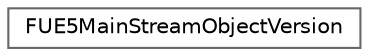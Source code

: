 digraph "Graphical Class Hierarchy"
{
 // INTERACTIVE_SVG=YES
 // LATEX_PDF_SIZE
  bgcolor="transparent";
  edge [fontname=Helvetica,fontsize=10,labelfontname=Helvetica,labelfontsize=10];
  node [fontname=Helvetica,fontsize=10,shape=box,height=0.2,width=0.4];
  rankdir="LR";
  Node0 [id="Node000000",label="FUE5MainStreamObjectVersion",height=0.2,width=0.4,color="grey40", fillcolor="white", style="filled",URL="$db/d59/structFUE5MainStreamObjectVersion.html",tooltip=" "];
}
